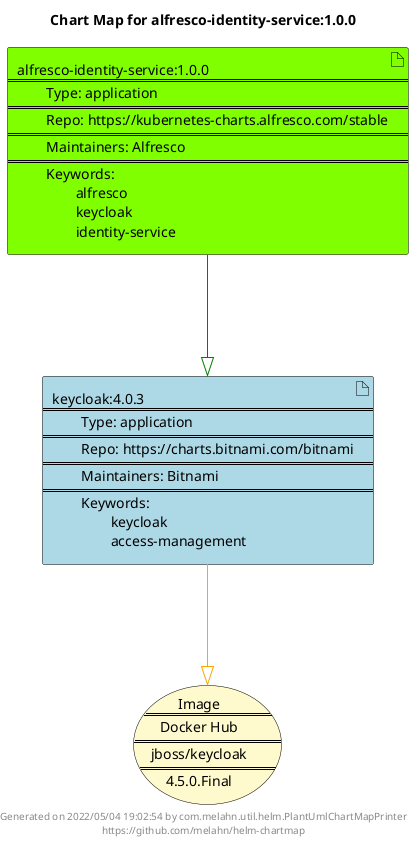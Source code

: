 @startuml
skinparam linetype ortho
skinparam backgroundColor white
skinparam usecaseBorderColor black
skinparam usecaseArrowColor LightSlateGray
skinparam artifactBorderColor black
skinparam artifactArrowColor LightSlateGray

title Chart Map for alfresco-identity-service:1.0.0

'There are 2 referenced Helm Charts
artifact "keycloak:4.0.3\n====\n\tType: application\n====\n\tRepo: https://charts.bitnami.com/bitnami\n====\n\tMaintainers: Bitnami\n====\n\tKeywords: \n\t\tkeycloak\n\t\taccess-management" as keycloak_4_0_3 #LightBlue
artifact "alfresco-identity-service:1.0.0\n====\n\tType: application\n====\n\tRepo: https://kubernetes-charts.alfresco.com/stable\n====\n\tMaintainers: Alfresco\n====\n\tKeywords: \n\t\talfresco\n\t\tkeycloak\n\t\tidentity-service" as alfresco_identity_service_1_0_0 #Chartreuse

'There is one referenced Docker Image
usecase "Image\n====\nDocker Hub\n====\njboss/keycloak\n====\n4.5.0.Final" as jboss_keycloak_4_5_0_Final #LemonChiffon

'Chart Dependencies
alfresco_identity_service_1_0_0--[#green]-|>keycloak_4_0_3
keycloak_4_0_3--[#orange]-|>jboss_keycloak_4_5_0_Final

center footer Generated on 2022/05/04 19:02:54 by com.melahn.util.helm.PlantUmlChartMapPrinter\nhttps://github.com/melahn/helm-chartmap
@enduml

